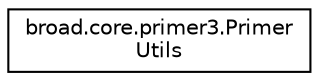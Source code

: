 digraph "Graphical Class Hierarchy"
{
  edge [fontname="Helvetica",fontsize="10",labelfontname="Helvetica",labelfontsize="10"];
  node [fontname="Helvetica",fontsize="10",shape=record];
  rankdir="LR";
  Node1 [label="broad.core.primer3.Primer\lUtils",height=0.2,width=0.4,color="black", fillcolor="white", style="filled",URL="$classbroad_1_1core_1_1primer3_1_1_primer_utils.html"];
}

